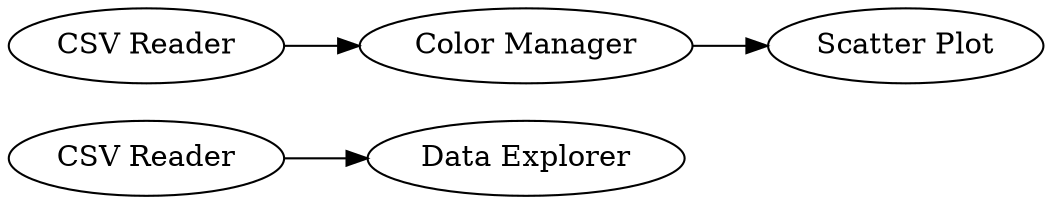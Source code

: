 digraph {
	1 -> 2
	5 -> 6
	3 -> 5
	5 [label="Color Manager"]
	1 [label="CSV Reader"]
	6 [label="Scatter Plot"]
	3 [label="CSV Reader"]
	2 [label="Data Explorer"]
	rankdir=LR
}
